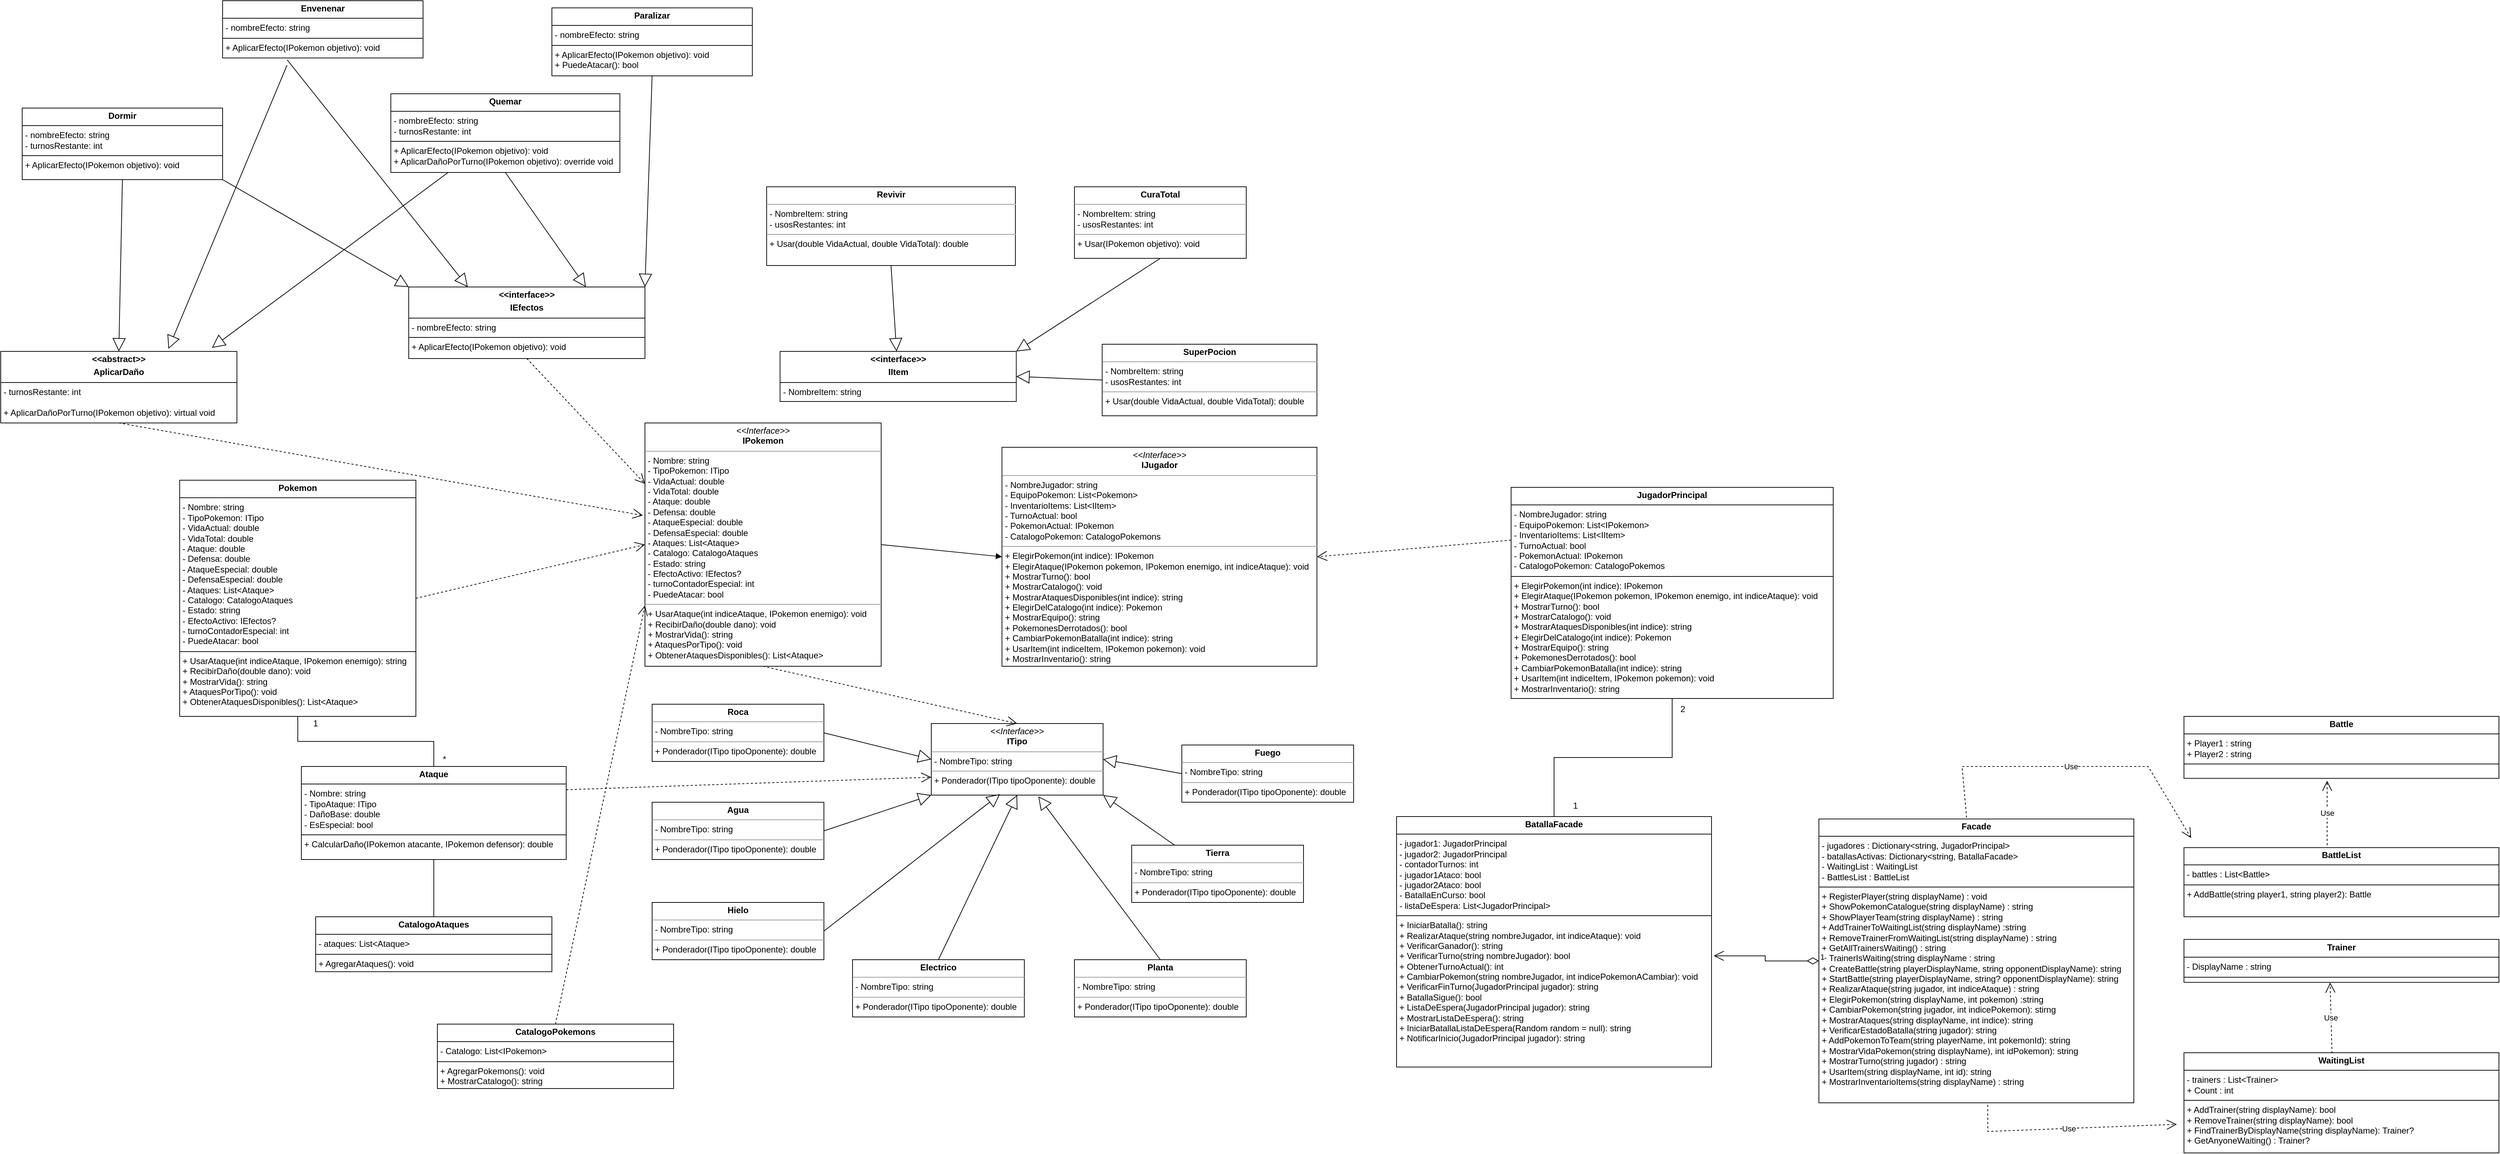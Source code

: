 <mxfile version="24.1.0" type="device">
  <diagram name="Page-1" id="c4acf3e9-155e-7222-9cf6-157b1a14988f">
    <mxGraphModel dx="4990" dy="2653" grid="1" gridSize="10" guides="1" tooltips="1" connect="1" arrows="1" fold="1" page="1" pageScale="1" pageWidth="850" pageHeight="1100" background="none" math="0" shadow="0">
      <root>
        <mxCell id="0" />
        <mxCell id="1" parent="0" />
        <mxCell id="5d2195bd80daf111-15" value="&lt;p style=&quot;margin:0px;margin-top:4px;text-align:center;&quot;&gt;&lt;i&gt;&amp;lt;&amp;lt;Interface&amp;gt;&amp;gt;&lt;/i&gt;&lt;br&gt;&lt;b&gt;IJugador&lt;/b&gt;&lt;/p&gt;&lt;hr size=&quot;1&quot;&gt;&lt;p style=&quot;margin:0px;margin-left:4px;&quot;&gt;- NombreJugador: string&lt;br&gt;- EquipoPokemon: List&amp;lt;Pokemon&amp;gt;&lt;/p&gt;&lt;p style=&quot;margin:0px;margin-left:4px;&quot;&gt;- InventarioItems: List&amp;lt;IItem&amp;gt;&lt;/p&gt;&lt;p style=&quot;margin:0px;margin-left:4px;&quot;&gt;- TurnoActual: bool&lt;/p&gt;&lt;p style=&quot;margin:0px;margin-left:4px;&quot;&gt;- PokemonActual: IPokemon&lt;/p&gt;&lt;p style=&quot;margin:0px;margin-left:4px;&quot;&gt;- CatalogoPokemon: CatalogoPokemons&lt;/p&gt;&lt;hr size=&quot;1&quot;&gt;&lt;p style=&quot;margin:0px;margin-left:4px;&quot;&gt;+ ElegirPokemon(int indice): IPokemon&lt;br&gt;+ ElegirAtaque(&lt;span style=&quot;text-wrap: wrap; background-color: initial;&quot;&gt;IPokemon pokemon, IPokemon enemigo, int indiceAtaque&lt;/span&gt;&lt;span style=&quot;background-color: initial;&quot;&gt;): void&lt;/span&gt;&lt;/p&gt;&lt;p style=&quot;margin:0px;margin-left:4px;&quot;&gt;+ MostrarTurno(): bool&lt;/p&gt;&lt;p style=&quot;margin:0px;margin-left:4px;&quot;&gt;+ MostrarCatalogo(): void&lt;/p&gt;&lt;p style=&quot;margin:0px;margin-left:4px;&quot;&gt;+ MostrarAtaquesDisponibles(int indice): string&lt;/p&gt;&lt;p style=&quot;margin:0px;margin-left:4px;&quot;&gt;+ ElegirDelCatalogo(int indice): Pokemon&lt;/p&gt;&lt;p style=&quot;margin:0px;margin-left:4px;&quot;&gt;+ MostrarEquipo(): string&lt;/p&gt;&lt;p style=&quot;margin:0px;margin-left:4px;&quot;&gt;+ PokemonesDerrotados(): bool&lt;/p&gt;&lt;p style=&quot;margin:0px;margin-left:4px;&quot;&gt;+ CambiarPokemonBatalla(int indice): string&lt;br&gt;&lt;/p&gt;&lt;p style=&quot;margin: 0px 0px 0px 4px;&quot;&gt;+ UsarItem(int indiceItem, IPokemon pokemon): void&lt;/p&gt;&lt;p style=&quot;margin: 0px 0px 0px 4px;&quot;&gt;+ MostrarInventario(): string&lt;/p&gt;" style="verticalAlign=top;align=left;overflow=fill;fontSize=12;fontFamily=Helvetica;html=1;rounded=0;shadow=0;comic=0;labelBackgroundColor=none;strokeWidth=1" parent="1" vertex="1">
          <mxGeometry x="428.75" y="-16" width="440" height="306" as="geometry" />
        </mxCell>
        <mxCell id="5d2195bd80daf111-18" value="&lt;p style=&quot;margin:0px;margin-top:4px;text-align:center;&quot;&gt;&lt;i&gt;&amp;lt;&amp;lt;Interface&amp;gt;&amp;gt;&lt;/i&gt;&lt;br&gt;&lt;b&gt;IPokemon&lt;/b&gt;&lt;/p&gt;&lt;hr size=&quot;1&quot;&gt;&lt;p style=&quot;margin:0px;margin-left:4px;&quot;&gt;- Nombre: string&lt;br&gt;- TipoPokemon: ITipo&lt;/p&gt;&lt;p style=&quot;margin:0px;margin-left:4px;&quot;&gt;- VidaActual: double&lt;/p&gt;&lt;p style=&quot;margin:0px;margin-left:4px;&quot;&gt;- VidaTotal: double&lt;/p&gt;&lt;p style=&quot;margin:0px;margin-left:4px;&quot;&gt;- Ataque: double&lt;/p&gt;&lt;p style=&quot;margin:0px;margin-left:4px;&quot;&gt;- Defensa: double&lt;/p&gt;&lt;p style=&quot;margin:0px;margin-left:4px;&quot;&gt;- AtaqueEspecial: double&lt;/p&gt;&lt;p style=&quot;margin:0px;margin-left:4px;&quot;&gt;- DefensaEspecial: double&lt;/p&gt;&lt;p style=&quot;margin:0px;margin-left:4px;&quot;&gt;- Ataques: List&amp;lt;Ataque&amp;gt;&lt;/p&gt;&lt;p style=&quot;margin:0px;margin-left:4px;&quot;&gt;- Catalogo: CatalogoAtaques&lt;/p&gt;&lt;p style=&quot;margin:0px;margin-left:4px;&quot;&gt;- Estado: string&lt;/p&gt;&lt;p style=&quot;margin:0px;margin-left:4px;&quot;&gt;- EfectoActivo: IEfectos?&lt;/p&gt;&lt;p style=&quot;margin:0px;margin-left:4px;&quot;&gt;- turnoContadorEspecial: int&lt;/p&gt;&lt;p style=&quot;margin:0px;margin-left:4px;&quot;&gt;- PuedeAtacar: bool&lt;/p&gt;&lt;hr size=&quot;1&quot;&gt;&lt;p style=&quot;margin:0px;margin-left:4px;&quot;&gt;+ UsarAtaque(int indiceAtaque, IPokemon enemigo): void&lt;/p&gt;&lt;p style=&quot;margin:0px;margin-left:4px;&quot;&gt;&lt;span style=&quot;background-color: initial;&quot;&gt;+ RecibirDaño(double dano): void&lt;/span&gt;&lt;br&gt;&lt;/p&gt;&lt;p style=&quot;margin:0px;margin-left:4px;&quot;&gt;+ MostrarVida(): string&lt;/p&gt;&lt;p style=&quot;margin:0px;margin-left:4px;&quot;&gt;+ AtaquesPorTipo(): void&lt;/p&gt;&lt;p style=&quot;margin:0px;margin-left:4px;&quot;&gt;+ ObtenerAtaquesDisponibles(): List&amp;lt;Ataque&amp;gt;&lt;/p&gt;" style="verticalAlign=top;align=left;overflow=fill;fontSize=12;fontFamily=Helvetica;html=1;rounded=0;shadow=0;comic=0;labelBackgroundColor=none;strokeWidth=1" parent="1" vertex="1">
          <mxGeometry x="-70" y="-50" width="330" height="340" as="geometry" />
        </mxCell>
        <mxCell id="5d2195bd80daf111-19" value="&lt;p style=&quot;margin:0px;margin-top:4px;text-align:center;&quot;&gt;&lt;i&gt;&amp;lt;&amp;lt;Interface&amp;gt;&amp;gt;&lt;/i&gt;&lt;br&gt;&lt;b&gt;ITipo&lt;/b&gt;&lt;/p&gt;&lt;hr size=&quot;1&quot;&gt;&lt;p style=&quot;margin:0px;margin-left:4px;&quot;&gt;- NombreTipo: string&lt;/p&gt;&lt;hr size=&quot;1&quot;&gt;&lt;p style=&quot;margin:0px;margin-left:4px;&quot;&gt;+ Ponderador(ITipo tipoOponente): double&lt;br&gt;&lt;/p&gt;&lt;div&gt;&lt;br&gt;&lt;/div&gt;" style="verticalAlign=top;align=left;overflow=fill;fontSize=12;fontFamily=Helvetica;html=1;rounded=0;shadow=0;comic=0;labelBackgroundColor=none;strokeWidth=1" parent="1" vertex="1">
          <mxGeometry x="330" y="370" width="240" height="100" as="geometry" />
        </mxCell>
        <mxCell id="6jRsxhfo2E8okTP8d-1J-1" value="" style="endArrow=open;endSize=12;dashed=1;html=1;rounded=0;exitX=0.5;exitY=1;exitDx=0;exitDy=0;entryX=0.5;entryY=0;entryDx=0;entryDy=0;" parent="1" source="5d2195bd80daf111-18" target="5d2195bd80daf111-19" edge="1">
          <mxGeometry width="160" relative="1" as="geometry">
            <mxPoint x="340" y="320" as="sourcePoint" />
            <mxPoint x="500" y="320" as="targetPoint" />
          </mxGeometry>
        </mxCell>
        <mxCell id="6jRsxhfo2E8okTP8d-1J-4" value="" style="html=1;verticalAlign=bottom;endArrow=block;curved=0;rounded=0;entryX=0;entryY=0.5;entryDx=0;entryDy=0;exitX=1;exitY=0.5;exitDx=0;exitDy=0;" parent="1" source="5d2195bd80daf111-18" target="5d2195bd80daf111-15" edge="1">
          <mxGeometry width="80" relative="1" as="geometry">
            <mxPoint x="380" y="320" as="sourcePoint" />
            <mxPoint x="460" y="320" as="targetPoint" />
          </mxGeometry>
        </mxCell>
        <mxCell id="U8JofGHo5hJc3w_ruEM--3" value="" style="endArrow=block;endSize=16;endFill=0;html=1;rounded=0;exitX=1;exitY=0.5;exitDx=0;exitDy=0;entryX=0;entryY=0.5;entryDx=0;entryDy=0;" parent="1" source="1tXbWfineNW5vBf513L6-7" target="5d2195bd80daf111-19" edge="1">
          <mxGeometry width="160" relative="1" as="geometry">
            <mxPoint x="112.5" y="520" as="sourcePoint" />
            <mxPoint x="500" y="510" as="targetPoint" />
          </mxGeometry>
        </mxCell>
        <mxCell id="U8JofGHo5hJc3w_ruEM--10" value="" style="endArrow=block;endSize=16;endFill=0;html=1;rounded=0;exitX=1;exitY=0.5;exitDx=0;exitDy=0;entryX=0;entryY=1;entryDx=0;entryDy=0;" parent="1" source="1tXbWfineNW5vBf513L6-8" target="5d2195bd80daf111-19" edge="1">
          <mxGeometry width="160" relative="1" as="geometry">
            <mxPoint x="267.5" y="520" as="sourcePoint" />
            <mxPoint x="120" y="460.0" as="targetPoint" />
          </mxGeometry>
        </mxCell>
        <mxCell id="U8JofGHo5hJc3w_ruEM--11" value="" style="endArrow=block;endSize=16;endFill=0;html=1;rounded=0;exitX=0.25;exitY=0;exitDx=0;exitDy=0;entryX=1;entryY=1;entryDx=0;entryDy=0;" parent="1" source="1tXbWfineNW5vBf513L6-11" target="5d2195bd80daf111-19" edge="1">
          <mxGeometry width="160" relative="1" as="geometry">
            <mxPoint x="582.5" y="520" as="sourcePoint" />
            <mxPoint x="445" y="469" as="targetPoint" />
          </mxGeometry>
        </mxCell>
        <mxCell id="U8JofGHo5hJc3w_ruEM--12" value="" style="endArrow=block;endSize=16;endFill=0;html=1;rounded=0;exitX=0;exitY=0.5;exitDx=0;exitDy=0;entryX=1;entryY=0.5;entryDx=0;entryDy=0;" parent="1" source="1tXbWfineNW5vBf513L6-13" target="5d2195bd80daf111-19" edge="1">
          <mxGeometry width="160" relative="1" as="geometry">
            <mxPoint x="742.5" y="520" as="sourcePoint" />
            <mxPoint x="455" y="479" as="targetPoint" />
          </mxGeometry>
        </mxCell>
        <mxCell id="U8JofGHo5hJc3w_ruEM--14" value="" style="endArrow=block;endSize=16;endFill=0;html=1;rounded=0;exitX=1;exitY=0.5;exitDx=0;exitDy=0;entryX=0.4;entryY=0.987;entryDx=0;entryDy=0;entryPerimeter=0;" parent="1" source="1tXbWfineNW5vBf513L6-9" target="5d2195bd80daf111-19" edge="1">
          <mxGeometry width="160" relative="1" as="geometry">
            <mxPoint x="345.195" y="626.4" as="sourcePoint" />
            <mxPoint x="340" y="459" as="targetPoint" />
          </mxGeometry>
        </mxCell>
        <mxCell id="U8JofGHo5hJc3w_ruEM--15" value="" style="endArrow=block;endSize=16;endFill=0;html=1;rounded=0;exitX=0.5;exitY=0;exitDx=0;exitDy=0;entryX=0.623;entryY=1.018;entryDx=0;entryDy=0;entryPerimeter=0;" parent="1" source="1tXbWfineNW5vBf513L6-10" target="5d2195bd80daf111-19" edge="1">
          <mxGeometry width="160" relative="1" as="geometry">
            <mxPoint x="504.375" y="629.6" as="sourcePoint" />
            <mxPoint x="350" y="469" as="targetPoint" />
          </mxGeometry>
        </mxCell>
        <mxCell id="U8JofGHo5hJc3w_ruEM--16" value="" style="endArrow=block;endSize=16;endFill=0;html=1;rounded=0;entryX=0.5;entryY=1;entryDx=0;entryDy=0;exitX=0.5;exitY=0;exitDx=0;exitDy=0;" parent="1" source="1tXbWfineNW5vBf513L6-12" target="5d2195bd80daf111-19" edge="1">
          <mxGeometry width="160" relative="1" as="geometry">
            <mxPoint x="430" y="660" as="sourcePoint" />
            <mxPoint x="416" y="458" as="targetPoint" />
          </mxGeometry>
        </mxCell>
        <mxCell id="1tXbWfineNW5vBf513L6-3" value="&lt;p style=&quot;margin:0px;margin-top:4px;text-align:center;&quot;&gt;&lt;b&gt;JugadorPrincipal&lt;/b&gt;&lt;/p&gt;&lt;hr size=&quot;1&quot; style=&quot;border-style:solid;&quot;&gt;&lt;p style=&quot;margin:0px;margin-left:4px;&quot;&gt;- NombreJugador: string&lt;/p&gt;&lt;p style=&quot;margin:0px;margin-left:4px;&quot;&gt;&lt;span style=&quot;background-color: initial;&quot;&gt;- EquipoPokemon: List&amp;lt;IPokemon&amp;gt;&lt;/span&gt;&lt;/p&gt;&lt;p style=&quot;margin:0px;margin-left:4px;&quot;&gt;&lt;span style=&quot;background-color: initial;&quot;&gt;- InventarioItems: List&amp;lt;IItem&amp;gt;&lt;/span&gt;&lt;/p&gt;&lt;p style=&quot;margin:0px;margin-left:4px;&quot;&gt;- TurnoActual: bool&lt;/p&gt;&lt;p style=&quot;margin:0px;margin-left:4px;&quot;&gt;- PokemonActual: IPokemon&lt;/p&gt;&lt;p style=&quot;margin:0px;margin-left:4px;&quot;&gt;- CatalogoPokemon: CatalogoPokemos&lt;/p&gt;&lt;hr size=&quot;1&quot; style=&quot;border-style:solid;&quot;&gt;&lt;p style=&quot;margin:0px;margin-left:4px;&quot;&gt;+ ElegirPokemon(int indice): IPokemon&lt;/p&gt;&lt;p style=&quot;margin:0px;margin-left:4px;&quot;&gt;+ ElegirAtaque(IPokemon pokemon, IPokemon enemigo, int indiceAtaque): void&lt;/p&gt;&lt;p style=&quot;margin:0px;margin-left:4px;&quot;&gt;+ MostrarTurno(): bool&lt;/p&gt;&lt;p style=&quot;margin:0px;margin-left:4px;&quot;&gt;+ MostrarCatalogo(): void&lt;/p&gt;&lt;p style=&quot;margin:0px;margin-left:4px;&quot;&gt;+ MostrarAtaquesDisponibles(int indice): string&lt;/p&gt;&lt;p style=&quot;margin:0px;margin-left:4px;&quot;&gt;+&amp;nbsp;&lt;span style=&quot;text-wrap: nowrap; background-color: initial;&quot;&gt;ElegirDelCatalogo(int indice): Pokemon&lt;/span&gt;&lt;/p&gt;&lt;p style=&quot;text-wrap: nowrap; margin: 0px 0px 0px 4px;&quot;&gt;+ MostrarEquipo(): string&lt;/p&gt;&lt;p style=&quot;text-wrap: nowrap; margin: 0px 0px 0px 4px;&quot;&gt;+ PokemonesDerrotados(): bool&lt;/p&gt;&lt;p style=&quot;text-wrap: nowrap; margin: 0px 0px 0px 4px;&quot;&gt;+ CambiarPokemonBatalla(int indice): string&lt;/p&gt;&lt;p style=&quot;text-wrap: nowrap; margin: 0px 0px 0px 4px;&quot;&gt;+ UsarItem(int indiceItem, IPokemon pokemon): void&lt;/p&gt;&lt;p style=&quot;text-wrap: nowrap; margin: 0px 0px 0px 4px;&quot;&gt;+ MostrarInventario(): string&lt;/p&gt;" style="verticalAlign=top;align=left;overflow=fill;html=1;whiteSpace=wrap;" parent="1" vertex="1">
          <mxGeometry x="1140" y="40" width="450" height="295" as="geometry" />
        </mxCell>
        <mxCell id="1tXbWfineNW5vBf513L6-5" value="&lt;p style=&quot;margin:0px;margin-top:4px;text-align:center;&quot;&gt;&lt;b&gt;Pokemon&lt;/b&gt;&lt;/p&gt;&lt;hr size=&quot;1&quot; style=&quot;border-style:solid;&quot;&gt;&lt;p style=&quot;text-wrap: nowrap; margin: 0px 0px 0px 4px;&quot;&gt;- Nombre: string&lt;br&gt;- TipoPokemon: ITipo&lt;/p&gt;&lt;p style=&quot;text-wrap: nowrap; margin: 0px 0px 0px 4px;&quot;&gt;- VidaActual: double&lt;/p&gt;&lt;p style=&quot;text-wrap: nowrap; margin: 0px 0px 0px 4px;&quot;&gt;- VidaTotal: double&lt;/p&gt;&lt;p style=&quot;text-wrap: nowrap; margin: 0px 0px 0px 4px;&quot;&gt;- Ataque: double&lt;/p&gt;&lt;p style=&quot;text-wrap: nowrap; margin: 0px 0px 0px 4px;&quot;&gt;- Defensa: double&lt;/p&gt;&lt;p style=&quot;text-wrap: nowrap; margin: 0px 0px 0px 4px;&quot;&gt;- AtaqueEspecial: double&lt;/p&gt;&lt;p style=&quot;text-wrap: nowrap; margin: 0px 0px 0px 4px;&quot;&gt;- DefensaEspecial: double&lt;/p&gt;&lt;p style=&quot;text-wrap: nowrap; margin: 0px 0px 0px 4px;&quot;&gt;- Ataques: List&amp;lt;Ataque&amp;gt;&lt;/p&gt;&lt;p style=&quot;text-wrap: nowrap; margin: 0px 0px 0px 4px;&quot;&gt;- Catalogo: CatalogoAtaques&lt;/p&gt;&lt;p style=&quot;text-wrap: nowrap; margin: 0px 0px 0px 4px;&quot;&gt;- Estado: string&lt;/p&gt;&lt;p style=&quot;text-wrap: nowrap; margin: 0px 0px 0px 4px;&quot;&gt;- EfectoActivo: IEfectos?&lt;/p&gt;&lt;p style=&quot;text-wrap: nowrap; margin: 0px 0px 0px 4px;&quot;&gt;- turnoContadorEspecial: int&lt;/p&gt;&lt;p style=&quot;text-wrap: nowrap; margin: 0px 0px 0px 4px;&quot;&gt;- PuedeAtacar: bool&lt;/p&gt;&lt;hr size=&quot;1&quot; style=&quot;border-style:solid;&quot;&gt;&lt;p style=&quot;text-wrap: nowrap; margin: 0px 0px 0px 4px;&quot;&gt;+ UsarAtaque(int indiceAtaque, IPokemon enemigo): string&lt;/p&gt;&lt;p style=&quot;text-wrap: nowrap; margin: 0px 0px 0px 4px;&quot;&gt;&lt;span style=&quot;background-color: initial;&quot;&gt;+ RecibirDaño(double dano): void&lt;/span&gt;&lt;br&gt;&lt;/p&gt;&lt;p style=&quot;text-wrap: nowrap; margin: 0px 0px 0px 4px;&quot;&gt;+ MostrarVida(): string&lt;/p&gt;&lt;p style=&quot;text-wrap: nowrap; margin: 0px 0px 0px 4px;&quot;&gt;+ AtaquesPorTipo(): void&lt;/p&gt;&lt;p style=&quot;text-wrap: nowrap; margin: 0px 0px 0px 4px;&quot;&gt;+ ObtenerAtaquesDisponibles(): List&amp;lt;Ataque&amp;gt;&lt;/p&gt;" style="verticalAlign=top;align=left;overflow=fill;html=1;whiteSpace=wrap;" parent="1" vertex="1">
          <mxGeometry x="-720" y="30" width="330" height="330" as="geometry" />
        </mxCell>
        <mxCell id="1tXbWfineNW5vBf513L6-6" value="&lt;p style=&quot;margin:0px;margin-top:4px;text-align:center;&quot;&gt;&lt;b&gt;Ataque&lt;/b&gt;&lt;/p&gt;&lt;hr size=&quot;1&quot; style=&quot;border-style:solid;&quot;&gt;&lt;p style=&quot;margin:0px;margin-left:4px;&quot;&gt;- Nombre: string&lt;/p&gt;&lt;p style=&quot;margin:0px;margin-left:4px;&quot;&gt;- TipoAtaque: ITipo&lt;/p&gt;&lt;p style=&quot;margin:0px;margin-left:4px;&quot;&gt;- DañoBase: double&lt;/p&gt;&lt;p style=&quot;margin:0px;margin-left:4px;&quot;&gt;- EsEspecial: bool&lt;/p&gt;&lt;hr size=&quot;1&quot; style=&quot;border-style:solid;&quot;&gt;&lt;p style=&quot;margin:0px;margin-left:4px;&quot;&gt;+ CalcularDaño(IPokemon atacante, IPokemon defensor): double&lt;/p&gt;" style="verticalAlign=top;align=left;overflow=fill;html=1;whiteSpace=wrap;" parent="1" vertex="1">
          <mxGeometry x="-550" y="430" width="370" height="130" as="geometry" />
        </mxCell>
        <mxCell id="1tXbWfineNW5vBf513L6-7" value="&lt;p style=&quot;margin:0px;margin-top:4px;text-align:center;&quot;&gt;&lt;b&gt;Roca&lt;/b&gt;&lt;/p&gt;&lt;hr size=&quot;1&quot;&gt;&lt;p style=&quot;margin:0px;margin-left:4px;&quot;&gt;- NombreTipo: string&lt;/p&gt;&lt;hr size=&quot;1&quot;&gt;&lt;p style=&quot;margin:0px;margin-left:4px;&quot;&gt;+ Ponderador(ITipo tipoOponente): double&lt;br&gt;&lt;/p&gt;&lt;div&gt;&lt;br&gt;&lt;/div&gt;" style="verticalAlign=top;align=left;overflow=fill;fontSize=12;fontFamily=Helvetica;html=1;rounded=0;shadow=0;comic=0;labelBackgroundColor=none;strokeWidth=1" parent="1" vertex="1">
          <mxGeometry x="-60" y="343" width="240" height="80" as="geometry" />
        </mxCell>
        <mxCell id="1tXbWfineNW5vBf513L6-8" value="&lt;p style=&quot;margin:0px;margin-top:4px;text-align:center;&quot;&gt;&lt;b&gt;Agua&lt;/b&gt;&lt;/p&gt;&lt;hr size=&quot;1&quot;&gt;&lt;p style=&quot;margin:0px;margin-left:4px;&quot;&gt;- NombreTipo: string&lt;/p&gt;&lt;hr size=&quot;1&quot;&gt;&lt;p style=&quot;margin:0px;margin-left:4px;&quot;&gt;+ Ponderador(ITipo tipoOponente): double&lt;br&gt;&lt;/p&gt;&lt;div&gt;&lt;br&gt;&lt;/div&gt;" style="verticalAlign=top;align=left;overflow=fill;fontSize=12;fontFamily=Helvetica;html=1;rounded=0;shadow=0;comic=0;labelBackgroundColor=none;strokeWidth=1" parent="1" vertex="1">
          <mxGeometry x="-60" y="480" width="240" height="80" as="geometry" />
        </mxCell>
        <mxCell id="1tXbWfineNW5vBf513L6-9" value="&lt;p style=&quot;margin:0px;margin-top:4px;text-align:center;&quot;&gt;&lt;b&gt;Hielo&lt;/b&gt;&lt;/p&gt;&lt;hr size=&quot;1&quot;&gt;&lt;p style=&quot;margin:0px;margin-left:4px;&quot;&gt;- NombreTipo: string&lt;/p&gt;&lt;hr size=&quot;1&quot;&gt;&lt;p style=&quot;margin:0px;margin-left:4px;&quot;&gt;+ Ponderador(ITipo tipoOponente): double&lt;br&gt;&lt;/p&gt;&lt;div&gt;&lt;br&gt;&lt;/div&gt;" style="verticalAlign=top;align=left;overflow=fill;fontSize=12;fontFamily=Helvetica;html=1;rounded=0;shadow=0;comic=0;labelBackgroundColor=none;strokeWidth=1" parent="1" vertex="1">
          <mxGeometry x="-60" y="620" width="240" height="80" as="geometry" />
        </mxCell>
        <mxCell id="1tXbWfineNW5vBf513L6-10" value="&lt;p style=&quot;margin:0px;margin-top:4px;text-align:center;&quot;&gt;&lt;b&gt;Planta&lt;/b&gt;&lt;/p&gt;&lt;hr size=&quot;1&quot;&gt;&lt;p style=&quot;margin:0px;margin-left:4px;&quot;&gt;- NombreTipo: string&lt;/p&gt;&lt;hr size=&quot;1&quot;&gt;&lt;p style=&quot;margin:0px;margin-left:4px;&quot;&gt;+ Ponderador(ITipo tipoOponente): double&lt;br&gt;&lt;/p&gt;&lt;div&gt;&lt;br&gt;&lt;/div&gt;" style="verticalAlign=top;align=left;overflow=fill;fontSize=12;fontFamily=Helvetica;html=1;rounded=0;shadow=0;comic=0;labelBackgroundColor=none;strokeWidth=1" parent="1" vertex="1">
          <mxGeometry x="530" y="700" width="240" height="80" as="geometry" />
        </mxCell>
        <mxCell id="1tXbWfineNW5vBf513L6-11" value="&lt;p style=&quot;margin:0px;margin-top:4px;text-align:center;&quot;&gt;&lt;b&gt;Tierra&lt;/b&gt;&lt;/p&gt;&lt;hr size=&quot;1&quot;&gt;&lt;p style=&quot;margin:0px;margin-left:4px;&quot;&gt;- NombreTipo: string&lt;/p&gt;&lt;hr size=&quot;1&quot;&gt;&lt;p style=&quot;margin:0px;margin-left:4px;&quot;&gt;+ Ponderador(ITipo tipoOponente): double&lt;br&gt;&lt;/p&gt;&lt;div&gt;&lt;br&gt;&lt;/div&gt;" style="verticalAlign=top;align=left;overflow=fill;fontSize=12;fontFamily=Helvetica;html=1;rounded=0;shadow=0;comic=0;labelBackgroundColor=none;strokeWidth=1" parent="1" vertex="1">
          <mxGeometry x="610" y="540" width="240" height="80" as="geometry" />
        </mxCell>
        <mxCell id="1tXbWfineNW5vBf513L6-12" value="&lt;p style=&quot;margin:0px;margin-top:4px;text-align:center;&quot;&gt;&lt;b&gt;Electrico&lt;/b&gt;&lt;/p&gt;&lt;hr size=&quot;1&quot;&gt;&lt;p style=&quot;margin:0px;margin-left:4px;&quot;&gt;- NombreTipo: string&lt;/p&gt;&lt;hr size=&quot;1&quot;&gt;&lt;p style=&quot;margin:0px;margin-left:4px;&quot;&gt;+ Ponderador(ITipo tipoOponente): double&lt;br&gt;&lt;/p&gt;&lt;div&gt;&lt;br&gt;&lt;/div&gt;" style="verticalAlign=top;align=left;overflow=fill;fontSize=12;fontFamily=Helvetica;html=1;rounded=0;shadow=0;comic=0;labelBackgroundColor=none;strokeWidth=1" parent="1" vertex="1">
          <mxGeometry x="220" y="700" width="240" height="80" as="geometry" />
        </mxCell>
        <mxCell id="1tXbWfineNW5vBf513L6-13" value="&lt;p style=&quot;margin:0px;margin-top:4px;text-align:center;&quot;&gt;&lt;b&gt;Fuego&lt;/b&gt;&lt;/p&gt;&lt;hr size=&quot;1&quot;&gt;&lt;p style=&quot;margin:0px;margin-left:4px;&quot;&gt;- NombreTipo: string&lt;/p&gt;&lt;hr size=&quot;1&quot;&gt;&lt;p style=&quot;margin:0px;margin-left:4px;&quot;&gt;+ Ponderador(ITipo tipoOponente): double&lt;br&gt;&lt;/p&gt;&lt;div&gt;&lt;br&gt;&lt;/div&gt;" style="verticalAlign=top;align=left;overflow=fill;fontSize=12;fontFamily=Helvetica;html=1;rounded=0;shadow=0;comic=0;labelBackgroundColor=none;strokeWidth=1" parent="1" vertex="1">
          <mxGeometry x="680" y="400" width="240" height="80" as="geometry" />
        </mxCell>
        <mxCell id="PPQzXyUTgCfnqOVg81kr-1" value="" style="endArrow=open;endSize=12;dashed=1;html=1;rounded=0;exitX=1;exitY=0.5;exitDx=0;exitDy=0;entryX=0;entryY=0.5;entryDx=0;entryDy=0;" parent="1" source="1tXbWfineNW5vBf513L6-5" target="5d2195bd80daf111-18" edge="1">
          <mxGeometry width="160" relative="1" as="geometry">
            <mxPoint x="123" y="270" as="sourcePoint" />
            <mxPoint x="460" y="380" as="targetPoint" />
          </mxGeometry>
        </mxCell>
        <mxCell id="PPQzXyUTgCfnqOVg81kr-2" value="" style="endArrow=open;endSize=12;dashed=1;html=1;rounded=0;exitX=0;exitY=0.25;exitDx=0;exitDy=0;entryX=1;entryY=0.5;entryDx=0;entryDy=0;" parent="1" source="1tXbWfineNW5vBf513L6-3" target="5d2195bd80daf111-15" edge="1">
          <mxGeometry width="160" relative="1" as="geometry">
            <mxPoint x="133" y="280" as="sourcePoint" />
            <mxPoint x="470" y="390" as="targetPoint" />
          </mxGeometry>
        </mxCell>
        <mxCell id="PPQzXyUTgCfnqOVg81kr-3" value="" style="endArrow=open;endSize=12;dashed=1;html=1;rounded=0;exitX=1;exitY=0.25;exitDx=0;exitDy=0;entryX=0;entryY=0.75;entryDx=0;entryDy=0;" parent="1" source="1tXbWfineNW5vBf513L6-6" target="5d2195bd80daf111-19" edge="1">
          <mxGeometry width="160" relative="1" as="geometry">
            <mxPoint x="30" y="430" as="sourcePoint" />
            <mxPoint x="190" y="430" as="targetPoint" />
          </mxGeometry>
        </mxCell>
        <mxCell id="FREW7KF1WqzNgDYchPj3-1" value="&lt;p style=&quot;margin:0px;margin-top:4px;text-align:center;&quot;&gt;&lt;b&gt;BatallaFacade&lt;/b&gt;&lt;/p&gt;&lt;hr size=&quot;1&quot; style=&quot;border-style:solid;&quot;&gt;&lt;p style=&quot;margin:0px;margin-left:4px;&quot;&gt;- jugador1: JugadorPrincipal&lt;br&gt;&lt;/p&gt;&lt;p style=&quot;margin:0px;margin-left:4px;&quot;&gt;- jugador2: JugadorPrincipal&lt;br&gt;&lt;/p&gt;&lt;p style=&quot;margin:0px;margin-left:4px;&quot;&gt;- contadorTurnos: int&lt;/p&gt;&lt;p style=&quot;margin:0px;margin-left:4px;&quot;&gt;- jugador1Ataco: bool&lt;/p&gt;&lt;p style=&quot;margin:0px;margin-left:4px;&quot;&gt;- jugador2Ataco: bool&lt;/p&gt;&lt;p style=&quot;margin:0px;margin-left:4px;&quot;&gt;- BatallaEnCurso: bool&lt;/p&gt;&lt;p style=&quot;margin:0px;margin-left:4px;&quot;&gt;- listaDeEspera: List&amp;lt;JugadorPrincipal&amp;gt;&lt;/p&gt;&lt;hr size=&quot;1&quot; style=&quot;border-style:solid;&quot;&gt;&lt;p style=&quot;margin:0px;margin-left:4px;&quot;&gt;&lt;span style=&quot;background-color: initial;&quot;&gt;+ IniciarBatalla(): string&lt;/span&gt;&lt;br&gt;&lt;/p&gt;&lt;p style=&quot;margin:0px;margin-left:4px;&quot;&gt;+ RealizarAtaque(string nombreJugador, int indiceAtaque): void&lt;/p&gt;&lt;p style=&quot;margin:0px;margin-left:4px;&quot;&gt;+ VerificarGanador(): string&lt;/p&gt;&lt;p style=&quot;margin:0px;margin-left:4px;&quot;&gt;+ VerificarTurno(string nombreJugador): bool&lt;/p&gt;&lt;p style=&quot;margin:0px;margin-left:4px;&quot;&gt;+ ObtenerTurnoActual(): int&lt;/p&gt;&lt;p style=&quot;margin:0px;margin-left:4px;&quot;&gt;+ CambiarPokemon(string nombreJugador, int indicePokemonACambiar): void&lt;/p&gt;&lt;p style=&quot;margin:0px;margin-left:4px;&quot;&gt;+ VerificarFinTurno(JugadorPrincipal jugador): string&lt;/p&gt;&lt;p style=&quot;margin:0px;margin-left:4px;&quot;&gt;+ BatallaSigue(): bool&lt;/p&gt;&lt;p style=&quot;margin:0px;margin-left:4px;&quot;&gt;+ ListaDeEspera(JugadorPrincipal jugador): string&lt;/p&gt;&lt;p style=&quot;margin:0px;margin-left:4px;&quot;&gt;+ MostrarListaDeEspera(): string&lt;/p&gt;&lt;p style=&quot;margin:0px;margin-left:4px;&quot;&gt;+ IniciarBatallaListaDeEspera(Random random = null): string&lt;/p&gt;&lt;p style=&quot;margin:0px;margin-left:4px;&quot;&gt;+ NotificarInicio(JugadorPrincipal jugador): string&lt;/p&gt;" style="verticalAlign=top;align=left;overflow=fill;html=1;whiteSpace=wrap;" parent="1" vertex="1">
          <mxGeometry x="980" y="500" width="440" height="350" as="geometry" />
        </mxCell>
        <mxCell id="FREW7KF1WqzNgDYchPj3-2" value="" style="endArrow=none;html=1;edgeStyle=orthogonalEdgeStyle;rounded=0;exitX=0.5;exitY=0;exitDx=0;exitDy=0;entryX=0.5;entryY=1;entryDx=0;entryDy=0;" parent="1" source="FREW7KF1WqzNgDYchPj3-1" target="1tXbWfineNW5vBf513L6-3" edge="1">
          <mxGeometry relative="1" as="geometry">
            <mxPoint x="1200" y="540" as="sourcePoint" />
            <mxPoint x="1360" y="540" as="targetPoint" />
          </mxGeometry>
        </mxCell>
        <mxCell id="FREW7KF1WqzNgDYchPj3-5" value="2" style="text;html=1;align=center;verticalAlign=middle;whiteSpace=wrap;rounded=0;" parent="1" vertex="1">
          <mxGeometry x="1350" y="335" width="60" height="30" as="geometry" />
        </mxCell>
        <mxCell id="FREW7KF1WqzNgDYchPj3-6" value="1" style="text;html=1;align=center;verticalAlign=middle;whiteSpace=wrap;rounded=0;" parent="1" vertex="1">
          <mxGeometry x="1200" y="470" width="60" height="30" as="geometry" />
        </mxCell>
        <mxCell id="FREW7KF1WqzNgDYchPj3-8" value="" style="endArrow=none;html=1;edgeStyle=orthogonalEdgeStyle;rounded=0;exitX=0.5;exitY=0;exitDx=0;exitDy=0;entryX=0.5;entryY=1;entryDx=0;entryDy=0;" parent="1" source="1tXbWfineNW5vBf513L6-6" target="1tXbWfineNW5vBf513L6-5" edge="1">
          <mxGeometry relative="1" as="geometry">
            <mxPoint x="1210" y="620" as="sourcePoint" />
            <mxPoint x="1275" y="530" as="targetPoint" />
          </mxGeometry>
        </mxCell>
        <mxCell id="FREW7KF1WqzNgDYchPj3-9" value="1" style="text;html=1;align=center;verticalAlign=middle;whiteSpace=wrap;rounded=0;" parent="1" vertex="1">
          <mxGeometry x="-550" y="360" width="40" height="20" as="geometry" />
        </mxCell>
        <mxCell id="FREW7KF1WqzNgDYchPj3-12" value="*" style="text;html=1;align=center;verticalAlign=middle;whiteSpace=wrap;rounded=0;" parent="1" vertex="1">
          <mxGeometry x="-370" y="410" width="40" height="20" as="geometry" />
        </mxCell>
        <mxCell id="kjep7G4XY2kMqYyNzEno-1" value="&lt;p style=&quot;margin:0px;margin-top:4px;text-align:center;&quot;&gt;&lt;b&gt;&amp;lt;&amp;lt;interface&amp;gt;&amp;gt;&lt;/b&gt;&lt;/p&gt;&lt;p style=&quot;margin:0px;margin-top:4px;text-align:center;&quot;&gt;&lt;b&gt;IEfectos&lt;/b&gt;&lt;/p&gt;&lt;hr size=&quot;1&quot; style=&quot;border-style:solid;&quot;&gt;&lt;p style=&quot;text-wrap: nowrap; margin: 0px 0px 0px 4px;&quot;&gt;- nombreEfecto: string&lt;br&gt;&lt;/p&gt;&lt;hr size=&quot;1&quot; style=&quot;border-style:solid;&quot;&gt;&lt;p style=&quot;text-wrap: nowrap; margin: 0px 0px 0px 4px;&quot;&gt;+ AplicarEfecto(IPokemon objetivo): void&lt;/p&gt;" style="verticalAlign=top;align=left;overflow=fill;html=1;whiteSpace=wrap;" parent="1" vertex="1">
          <mxGeometry x="-400" y="-240" width="330" height="100" as="geometry" />
        </mxCell>
        <mxCell id="kjep7G4XY2kMqYyNzEno-2" value="&lt;p style=&quot;margin:0px;margin-top:4px;text-align:center;&quot;&gt;&lt;b&gt;&amp;lt;&amp;lt;interface&amp;gt;&amp;gt;&lt;/b&gt;&lt;/p&gt;&lt;p style=&quot;margin:0px;margin-top:4px;text-align:center;&quot;&gt;&lt;b&gt;IItem&lt;/b&gt;&lt;/p&gt;&lt;hr size=&quot;1&quot; style=&quot;border-style:solid;&quot;&gt;&lt;p style=&quot;text-wrap: nowrap; margin: 0px 0px 0px 4px;&quot;&gt;- NombreItem: string&lt;/p&gt;" style="verticalAlign=top;align=left;overflow=fill;html=1;whiteSpace=wrap;" parent="1" vertex="1">
          <mxGeometry x="118.75" y="-150" width="330" height="70" as="geometry" />
        </mxCell>
        <mxCell id="kjep7G4XY2kMqYyNzEno-3" value="&lt;p style=&quot;margin:0px;margin-top:4px;text-align:center;&quot;&gt;&lt;b&gt;CuraTotal&lt;/b&gt;&lt;/p&gt;&lt;hr size=&quot;1&quot;&gt;&lt;p style=&quot;margin:0px;margin-left:4px;&quot;&gt;- NombreItem: string&lt;/p&gt;&lt;p style=&quot;margin: 0px 0px 0px 4px;&quot;&gt;- usosRestantes: int&lt;/p&gt;&lt;hr size=&quot;1&quot;&gt;&lt;p style=&quot;margin:0px;margin-left:4px;&quot;&gt;+ Usar(IPokemon objetivo): void&lt;br&gt;&lt;/p&gt;&lt;div&gt;&lt;br&gt;&lt;/div&gt;" style="verticalAlign=top;align=left;overflow=fill;fontSize=12;fontFamily=Helvetica;html=1;rounded=0;shadow=0;comic=0;labelBackgroundColor=none;strokeWidth=1" parent="1" vertex="1">
          <mxGeometry x="530" y="-380" width="240" height="100" as="geometry" />
        </mxCell>
        <mxCell id="kjep7G4XY2kMqYyNzEno-4" value="" style="endArrow=block;endSize=16;endFill=0;html=1;rounded=0;entryX=1;entryY=0;entryDx=0;entryDy=0;exitX=0.5;exitY=1;exitDx=0;exitDy=0;" parent="1" source="kjep7G4XY2kMqYyNzEno-3" target="kjep7G4XY2kMqYyNzEno-2" edge="1">
          <mxGeometry width="160" relative="1" as="geometry">
            <mxPoint x="548.75" y="690" as="sourcePoint" />
            <mxPoint x="658.75" y="460" as="targetPoint" />
          </mxGeometry>
        </mxCell>
        <mxCell id="kjep7G4XY2kMqYyNzEno-5" value="&lt;p style=&quot;margin:0px;margin-top:4px;text-align:center;&quot;&gt;&lt;b&gt;Revivir&lt;/b&gt;&lt;/p&gt;&lt;hr size=&quot;1&quot;&gt;&lt;p style=&quot;margin:0px;margin-left:4px;&quot;&gt;- NombreItem: string&lt;/p&gt;&lt;p style=&quot;margin:0px;margin-left:4px;&quot;&gt;- usosRestantes: int&lt;/p&gt;&lt;hr size=&quot;1&quot;&gt;&lt;p style=&quot;margin:0px;margin-left:4px;&quot;&gt;+ Usar(double VidaActual, double VidaTotal): double&lt;br&gt;&lt;/p&gt;&lt;div&gt;&lt;br&gt;&lt;/div&gt;" style="verticalAlign=top;align=left;overflow=fill;fontSize=12;fontFamily=Helvetica;html=1;rounded=0;shadow=0;comic=0;labelBackgroundColor=none;strokeWidth=1" parent="1" vertex="1">
          <mxGeometry x="100" y="-380" width="347.5" height="110" as="geometry" />
        </mxCell>
        <mxCell id="kjep7G4XY2kMqYyNzEno-6" value="&lt;p style=&quot;margin:0px;margin-top:4px;text-align:center;&quot;&gt;&lt;b&gt;SuperPocion&lt;/b&gt;&lt;/p&gt;&lt;hr size=&quot;1&quot;&gt;&lt;p style=&quot;margin:0px;margin-left:4px;&quot;&gt;- NombreItem: string&lt;/p&gt;&lt;p style=&quot;margin: 0px 0px 0px 4px;&quot;&gt;- usosRestantes: int&lt;/p&gt;&lt;hr size=&quot;1&quot;&gt;&lt;p style=&quot;margin:0px;margin-left:4px;&quot;&gt;+ Usar(double VidaActual, double VidaTotal): double&lt;br&gt;&lt;/p&gt;&lt;div&gt;&lt;br&gt;&lt;/div&gt;" style="verticalAlign=top;align=left;overflow=fill;fontSize=12;fontFamily=Helvetica;html=1;rounded=0;shadow=0;comic=0;labelBackgroundColor=none;strokeWidth=1" parent="1" vertex="1">
          <mxGeometry x="568.75" y="-160" width="300" height="100" as="geometry" />
        </mxCell>
        <mxCell id="kjep7G4XY2kMqYyNzEno-7" value="" style="endArrow=block;endSize=16;endFill=0;html=1;rounded=0;entryX=1;entryY=0.5;entryDx=0;entryDy=0;exitX=0;exitY=0.5;exitDx=0;exitDy=0;" parent="1" source="kjep7G4XY2kMqYyNzEno-6" target="kjep7G4XY2kMqYyNzEno-2" edge="1">
          <mxGeometry width="160" relative="1" as="geometry">
            <mxPoint x="606.75" y="-220" as="sourcePoint" />
            <mxPoint x="458.75" y="-122" as="targetPoint" />
          </mxGeometry>
        </mxCell>
        <mxCell id="kjep7G4XY2kMqYyNzEno-8" value="" style="endArrow=block;endSize=16;endFill=0;html=1;rounded=0;exitX=0.5;exitY=1;exitDx=0;exitDy=0;" parent="1" source="kjep7G4XY2kMqYyNzEno-5" target="kjep7G4XY2kMqYyNzEno-2" edge="1">
          <mxGeometry width="160" relative="1" as="geometry">
            <mxPoint x="616.75" y="-210" as="sourcePoint" />
            <mxPoint x="468.75" y="-112" as="targetPoint" />
          </mxGeometry>
        </mxCell>
        <mxCell id="kjep7G4XY2kMqYyNzEno-9" value="&lt;p style=&quot;margin:0px;margin-top:4px;text-align:center;&quot;&gt;&lt;b style=&quot;background-color: initial;&quot;&gt;Dormir&lt;/b&gt;&lt;br&gt;&lt;/p&gt;&lt;hr size=&quot;1&quot; style=&quot;border-style:solid;&quot;&gt;&lt;p style=&quot;text-wrap: nowrap; margin: 0px 0px 0px 4px;&quot;&gt;- nombreEfecto: string&lt;br&gt;&lt;/p&gt;&lt;p style=&quot;text-wrap: nowrap; margin: 0px 0px 0px 4px;&quot;&gt;- turnosRestante: int&lt;/p&gt;&lt;hr size=&quot;1&quot; style=&quot;border-style:solid;&quot;&gt;&lt;p style=&quot;text-wrap: nowrap; margin: 0px 0px 0px 4px;&quot;&gt;+ AplicarEfecto(IPokemon objetivo): void&lt;/p&gt;" style="verticalAlign=top;align=left;overflow=fill;html=1;whiteSpace=wrap;" parent="1" vertex="1">
          <mxGeometry x="-940" y="-490" width="280" height="100" as="geometry" />
        </mxCell>
        <mxCell id="kjep7G4XY2kMqYyNzEno-10" value="" style="endArrow=block;endSize=16;endFill=0;html=1;rounded=0;exitX=1;exitY=1;exitDx=0;exitDy=0;entryX=0;entryY=0;entryDx=0;entryDy=0;" parent="1" source="kjep7G4XY2kMqYyNzEno-9" target="kjep7G4XY2kMqYyNzEno-1" edge="1">
          <mxGeometry width="160" relative="1" as="geometry">
            <mxPoint x="-100" y="-310" as="sourcePoint" />
            <mxPoint x="-100" y="-230" as="targetPoint" />
          </mxGeometry>
        </mxCell>
        <mxCell id="kjep7G4XY2kMqYyNzEno-11" value="&lt;p style=&quot;margin:0px;margin-top:4px;text-align:center;&quot;&gt;&lt;b&gt;Envenenar&lt;/b&gt;&lt;/p&gt;&lt;hr size=&quot;1&quot; style=&quot;border-style:solid;&quot;&gt;&lt;p style=&quot;text-wrap: nowrap; margin: 0px 0px 0px 4px;&quot;&gt;- nombreEfecto: string&lt;/p&gt;&lt;hr size=&quot;1&quot; style=&quot;border-style:solid;&quot;&gt;&lt;p style=&quot;text-wrap: nowrap; margin: 0px 0px 0px 4px;&quot;&gt;+ AplicarEfecto(IPokemon objetivo): void&lt;/p&gt;" style="verticalAlign=top;align=left;overflow=fill;html=1;whiteSpace=wrap;" parent="1" vertex="1">
          <mxGeometry x="-660" y="-640" width="280" height="80" as="geometry" />
        </mxCell>
        <mxCell id="kjep7G4XY2kMqYyNzEno-12" value="&lt;p style=&quot;margin:0px;margin-top:4px;text-align:center;&quot;&gt;&lt;b&gt;Quemar&lt;/b&gt;&lt;/p&gt;&lt;hr size=&quot;1&quot; style=&quot;border-style:solid;&quot;&gt;&lt;p style=&quot;text-wrap: nowrap; margin: 0px 0px 0px 4px;&quot;&gt;- nombreEfecto: string&lt;br&gt;&lt;/p&gt;&lt;p style=&quot;text-wrap: nowrap; margin: 0px 0px 0px 4px;&quot;&gt;- turnosRestante: int&lt;/p&gt;&lt;hr size=&quot;1&quot; style=&quot;border-style:solid;&quot;&gt;&lt;p style=&quot;text-wrap: nowrap; margin: 0px 0px 0px 4px;&quot;&gt;+ AplicarEfecto(IPokemon objetivo): void&lt;/p&gt;&lt;p style=&quot;text-wrap: nowrap; margin: 0px 0px 0px 4px;&quot;&gt;+ AplicarDañoPorTurno(IPokemon objetivo): override void&lt;/p&gt;" style="verticalAlign=top;align=left;overflow=fill;html=1;whiteSpace=wrap;" parent="1" vertex="1">
          <mxGeometry x="-425" y="-510" width="320" height="110" as="geometry" />
        </mxCell>
        <mxCell id="kjep7G4XY2kMqYyNzEno-13" value="&lt;p style=&quot;margin:0px;margin-top:4px;text-align:center;&quot;&gt;&lt;b&gt;Paralizar&lt;/b&gt;&lt;/p&gt;&lt;hr size=&quot;1&quot; style=&quot;border-style:solid;&quot;&gt;&lt;p style=&quot;text-wrap: nowrap; margin: 0px 0px 0px 4px;&quot;&gt;- nombreEfecto: string&lt;/p&gt;&lt;hr size=&quot;1&quot; style=&quot;border-style:solid;&quot;&gt;&lt;p style=&quot;text-wrap: nowrap; margin: 0px 0px 0px 4px;&quot;&gt;+ AplicarEfecto(IPokemon objetivo): void&lt;/p&gt;&lt;p style=&quot;text-wrap: nowrap; margin: 0px 0px 0px 4px;&quot;&gt;+ PuedeAtacar(): bool&lt;/p&gt;" style="verticalAlign=top;align=left;overflow=fill;html=1;whiteSpace=wrap;" parent="1" vertex="1">
          <mxGeometry x="-200" y="-630" width="280" height="95" as="geometry" />
        </mxCell>
        <mxCell id="kjep7G4XY2kMqYyNzEno-14" value="" style="endArrow=block;endSize=16;endFill=0;html=1;rounded=0;exitX=0.5;exitY=1;exitDx=0;exitDy=0;entryX=1;entryY=0;entryDx=0;entryDy=0;" parent="1" source="kjep7G4XY2kMqYyNzEno-13" target="kjep7G4XY2kMqYyNzEno-1" edge="1">
          <mxGeometry width="160" relative="1" as="geometry">
            <mxPoint x="-730" y="-430" as="sourcePoint" />
            <mxPoint x="-510" y="-470" as="targetPoint" />
          </mxGeometry>
        </mxCell>
        <mxCell id="kjep7G4XY2kMqYyNzEno-15" value="" style="endArrow=block;endSize=16;endFill=0;html=1;rounded=0;exitX=0.5;exitY=1;exitDx=0;exitDy=0;entryX=0.75;entryY=0;entryDx=0;entryDy=0;" parent="1" source="kjep7G4XY2kMqYyNzEno-12" target="kjep7G4XY2kMqYyNzEno-1" edge="1">
          <mxGeometry width="160" relative="1" as="geometry">
            <mxPoint x="-720" y="-420" as="sourcePoint" />
            <mxPoint x="-500" y="-460" as="targetPoint" />
          </mxGeometry>
        </mxCell>
        <mxCell id="kjep7G4XY2kMqYyNzEno-16" value="" style="endArrow=block;endSize=16;endFill=0;html=1;rounded=0;exitX=0.322;exitY=1.032;exitDx=0;exitDy=0;entryX=0.25;entryY=0;entryDx=0;entryDy=0;exitPerimeter=0;" parent="1" source="kjep7G4XY2kMqYyNzEno-11" target="kjep7G4XY2kMqYyNzEno-1" edge="1">
          <mxGeometry width="160" relative="1" as="geometry">
            <mxPoint x="-477" y="-290" as="sourcePoint" />
            <mxPoint x="-470" y="-200" as="targetPoint" />
          </mxGeometry>
        </mxCell>
        <mxCell id="kjep7G4XY2kMqYyNzEno-17" value="" style="endArrow=open;endSize=12;dashed=1;html=1;rounded=0;exitX=0.5;exitY=1;exitDx=0;exitDy=0;entryX=0;entryY=0.25;entryDx=0;entryDy=0;" parent="1" source="kjep7G4XY2kMqYyNzEno-1" target="5d2195bd80daf111-18" edge="1">
          <mxGeometry width="160" relative="1" as="geometry">
            <mxPoint x="-130" y="226" as="sourcePoint" />
            <mxPoint x="-42" y="154" as="targetPoint" />
          </mxGeometry>
        </mxCell>
        <mxCell id="kjep7G4XY2kMqYyNzEno-18" value="&lt;p style=&quot;margin:0px;margin-top:4px;text-align:center;&quot;&gt;&lt;b&gt;&amp;lt;&amp;lt;abstract&amp;gt;&amp;gt;&lt;/b&gt;&lt;/p&gt;&lt;p style=&quot;margin:0px;margin-top:4px;text-align:center;&quot;&gt;&lt;b&gt;AplicarDaño&lt;/b&gt;&lt;/p&gt;&lt;hr size=&quot;1&quot; style=&quot;border-style:solid;&quot;&gt;&lt;p style=&quot;text-wrap: nowrap; margin: 0px 0px 0px 4px;&quot;&gt;- turnosRestante: int&lt;/p&gt;&lt;p style=&quot;text-wrap: nowrap; margin: 0px 0px 0px 4px;&quot;&gt;&lt;br&gt;&lt;/p&gt;&lt;p style=&quot;text-wrap: nowrap; margin: 0px 0px 0px 4px;&quot;&gt;+ AplicarDañoPorTurno(IPokemon objetivo): virtual void&lt;/p&gt;" style="verticalAlign=top;align=left;overflow=fill;html=1;whiteSpace=wrap;" parent="1" vertex="1">
          <mxGeometry x="-970" y="-150" width="330" height="100" as="geometry" />
        </mxCell>
        <mxCell id="kjep7G4XY2kMqYyNzEno-19" value="" style="endArrow=block;endSize=16;endFill=0;html=1;rounded=0;exitX=0.5;exitY=1;exitDx=0;exitDy=0;entryX=0.5;entryY=0;entryDx=0;entryDy=0;" parent="1" source="kjep7G4XY2kMqYyNzEno-9" target="kjep7G4XY2kMqYyNzEno-18" edge="1">
          <mxGeometry width="160" relative="1" as="geometry">
            <mxPoint x="-720" y="-420" as="sourcePoint" />
            <mxPoint x="-552" y="-129" as="targetPoint" />
          </mxGeometry>
        </mxCell>
        <mxCell id="kjep7G4XY2kMqYyNzEno-20" value="" style="endArrow=block;endSize=16;endFill=0;html=1;rounded=0;exitX=0.25;exitY=1;exitDx=0;exitDy=0;entryX=0.894;entryY=-0.05;entryDx=0;entryDy=0;entryPerimeter=0;" parent="1" source="kjep7G4XY2kMqYyNzEno-12" target="kjep7G4XY2kMqYyNzEno-18" edge="1">
          <mxGeometry width="160" relative="1" as="geometry">
            <mxPoint x="-250" y="-460" as="sourcePoint" />
            <mxPoint x="-350" y="-620" as="targetPoint" />
          </mxGeometry>
        </mxCell>
        <mxCell id="kjep7G4XY2kMqYyNzEno-21" value="" style="endArrow=block;endSize=16;endFill=0;html=1;rounded=0;entryX=0.71;entryY=-0.036;entryDx=0;entryDy=0;entryPerimeter=0;" parent="1" target="kjep7G4XY2kMqYyNzEno-18" edge="1">
          <mxGeometry width="160" relative="1" as="geometry">
            <mxPoint x="-570" y="-550" as="sourcePoint" />
            <mxPoint x="-740" y="-220" as="targetPoint" />
          </mxGeometry>
        </mxCell>
        <mxCell id="kjep7G4XY2kMqYyNzEno-22" value="" style="endArrow=open;endSize=12;dashed=1;html=1;rounded=0;exitX=0.5;exitY=1;exitDx=0;exitDy=0;entryX=-0.009;entryY=0.38;entryDx=0;entryDy=0;entryPerimeter=0;" parent="1" source="kjep7G4XY2kMqYyNzEno-18" target="5d2195bd80daf111-18" edge="1">
          <mxGeometry width="160" relative="1" as="geometry">
            <mxPoint x="-385" y="-90" as="sourcePoint" />
            <mxPoint x="-42" y="91" as="targetPoint" />
          </mxGeometry>
        </mxCell>
        <mxCell id="dTSbRNkBRufT9sRRFQfj-1" value="&lt;p style=&quot;margin:0px;margin-top:4px;text-align:center;&quot;&gt;&lt;b&gt;CatalogoAtaques&lt;/b&gt;&lt;/p&gt;&lt;hr size=&quot;1&quot; style=&quot;border-style:solid;&quot;&gt;&lt;p style=&quot;text-wrap: nowrap; margin: 0px 0px 0px 4px;&quot;&gt;&lt;span style=&quot;background-color: initial;&quot;&gt;- ataques: List&amp;lt;Ataque&amp;gt;&lt;/span&gt;&lt;br&gt;&lt;/p&gt;&lt;hr size=&quot;1&quot; style=&quot;border-style:solid;&quot;&gt;&lt;p style=&quot;text-wrap: nowrap; margin: 0px 0px 0px 4px;&quot;&gt;+ AgregarAtaques(): void&lt;/p&gt;" style="verticalAlign=top;align=left;overflow=fill;html=1;whiteSpace=wrap;" parent="1" vertex="1">
          <mxGeometry x="-530" y="640" width="330" height="76.75" as="geometry" />
        </mxCell>
        <mxCell id="dTSbRNkBRufT9sRRFQfj-3" value="" style="endArrow=none;html=1;edgeStyle=orthogonalEdgeStyle;rounded=0;entryX=0.5;entryY=0;entryDx=0;entryDy=0;exitX=0.5;exitY=1;exitDx=0;exitDy=0;" parent="1" source="1tXbWfineNW5vBf513L6-6" target="dTSbRNkBRufT9sRRFQfj-1" edge="1">
          <mxGeometry relative="1" as="geometry">
            <mxPoint x="-360" y="560" as="sourcePoint" />
            <mxPoint x="-355" y="364" as="targetPoint" />
          </mxGeometry>
        </mxCell>
        <mxCell id="dTSbRNkBRufT9sRRFQfj-5" value="&lt;p style=&quot;margin:0px;margin-top:4px;text-align:center;&quot;&gt;&lt;b&gt;CatalogoPokemons&lt;/b&gt;&lt;/p&gt;&lt;hr size=&quot;1&quot; style=&quot;border-style:solid;&quot;&gt;&lt;p style=&quot;text-wrap: nowrap; margin: 0px 0px 0px 4px;&quot;&gt;&lt;span style=&quot;background-color: initial;&quot;&gt;- Catalogo: List&amp;lt;IPokemon&amp;gt;&lt;/span&gt;&lt;br&gt;&lt;/p&gt;&lt;hr size=&quot;1&quot; style=&quot;border-style:solid;&quot;&gt;&lt;p style=&quot;text-wrap: nowrap; margin: 0px 0px 0px 4px;&quot;&gt;+ AgregarPokemons(): void&lt;/p&gt;&lt;p style=&quot;text-wrap: nowrap; margin: 0px 0px 0px 4px;&quot;&gt;+ MostrarCatalogo(): string&lt;/p&gt;" style="verticalAlign=top;align=left;overflow=fill;html=1;whiteSpace=wrap;" parent="1" vertex="1">
          <mxGeometry x="-360" y="790" width="330" height="90" as="geometry" />
        </mxCell>
        <mxCell id="dTSbRNkBRufT9sRRFQfj-6" value="" style="endArrow=open;endSize=12;dashed=1;html=1;rounded=0;entryX=0;entryY=0.75;entryDx=0;entryDy=0;exitX=0.5;exitY=0;exitDx=0;exitDy=0;" parent="1" source="dTSbRNkBRufT9sRRFQfj-5" target="5d2195bd80daf111-18" edge="1">
          <mxGeometry width="160" relative="1" as="geometry">
            <mxPoint x="-100" y="640" as="sourcePoint" />
            <mxPoint x="-60" y="130" as="targetPoint" />
          </mxGeometry>
        </mxCell>
        <mxCell id="b-F3z14o8n0VHTv6ZPaD-1" value="&lt;p style=&quot;margin:0px;margin-top:4px;text-align:center;&quot;&gt;&lt;b&gt;Facade&lt;/b&gt;&lt;/p&gt;&lt;hr size=&quot;1&quot; style=&quot;border-style:solid;&quot;&gt;&lt;p style=&quot;margin:0px;margin-left:4px;&quot;&gt;- jugadores : Dictionary&amp;lt;string, JugadorPrincipal&amp;gt;&lt;/p&gt;&lt;p style=&quot;margin:0px;margin-left:4px;&quot;&gt;- batallasActivas: Dictionary&amp;lt;string, BatallaFacade&amp;gt;&lt;/p&gt;&lt;p style=&quot;margin:0px;margin-left:4px;&quot;&gt;- WaitingList : WaitingList&lt;/p&gt;&lt;p style=&quot;margin:0px;margin-left:4px;&quot;&gt;- BattlesList : BattleList&lt;/p&gt;&lt;hr size=&quot;1&quot; style=&quot;border-style:solid;&quot;&gt;&lt;p style=&quot;margin:0px;margin-left:4px;&quot;&gt;+ RegisterPlayer(string displayName) : void&lt;/p&gt;&lt;p style=&quot;margin:0px;margin-left:4px;&quot;&gt;+ ShowPokemonCatalogue(string displayName) : string&lt;/p&gt;&lt;p style=&quot;margin:0px;margin-left:4px;&quot;&gt;+ ShowPlayerTeam(string displayName) : string&lt;/p&gt;&lt;p style=&quot;margin:0px;margin-left:4px;&quot;&gt;+ AddTrainerToWaitingList(string displayName) :string&lt;/p&gt;&lt;p style=&quot;margin:0px;margin-left:4px;&quot;&gt;+ RemoveTrainerFromWaitingList(string displayName) : string&lt;/p&gt;&lt;p style=&quot;margin:0px;margin-left:4px;&quot;&gt;+ GetAllTrainersWaiting() : string&lt;/p&gt;&lt;p style=&quot;margin:0px;margin-left:4px;&quot;&gt;+ TrainerIsWaiting(string displayName : string&lt;/p&gt;&lt;p style=&quot;margin:0px;margin-left:4px;&quot;&gt;+ CreateBattle(string playerDisplayName, string opponentDisplayName): string&lt;/p&gt;&lt;p style=&quot;margin:0px;margin-left:4px;&quot;&gt;+ StartBattle(string playerDisplayName, string? opponentDisplayName): string&lt;/p&gt;&lt;p style=&quot;margin:0px;margin-left:4px;&quot;&gt;+ RealizarAtaque(string jugador, int indiceAtaque) : string&lt;/p&gt;&lt;p style=&quot;margin:0px;margin-left:4px;&quot;&gt;+ ElegirPokemon(string displayName, int pokemon) :string&lt;/p&gt;&lt;p style=&quot;margin:0px;margin-left:4px;&quot;&gt;+ CambiarPokemon(string jugador, int indicePokemon): stirng&lt;/p&gt;&lt;p style=&quot;margin:0px;margin-left:4px;&quot;&gt;+ MostrarAtaques(string displayName, int indice): string&lt;/p&gt;&lt;p style=&quot;margin:0px;margin-left:4px;&quot;&gt;+ VerificarEstadoBatalla(string jugador): string&lt;/p&gt;&lt;p style=&quot;margin:0px;margin-left:4px;&quot;&gt;+ AddPokemonToTeam(string playerName, int pokemonId): string&lt;/p&gt;&lt;p style=&quot;margin:0px;margin-left:4px;&quot;&gt;+ MostrarVidaPokemon(string displayName), int idPokemon): string&lt;/p&gt;&lt;p style=&quot;margin:0px;margin-left:4px;&quot;&gt;+ MostrarTurno(string jugador) : string&lt;/p&gt;&lt;p style=&quot;margin:0px;margin-left:4px;&quot;&gt;+ UsarItem(string displayName, int id): string&lt;/p&gt;&lt;p style=&quot;margin:0px;margin-left:4px;&quot;&gt;+ MostrarInventarioItems(string displayName) : string&lt;/p&gt;" style="verticalAlign=top;align=left;overflow=fill;html=1;whiteSpace=wrap;" vertex="1" parent="1">
          <mxGeometry x="1570" y="503.37" width="440" height="396.63" as="geometry" />
        </mxCell>
        <mxCell id="b-F3z14o8n0VHTv6ZPaD-2" value="&lt;p style=&quot;margin:0px;margin-top:4px;text-align:center;&quot;&gt;&lt;b&gt;Battle&lt;/b&gt;&lt;/p&gt;&lt;hr size=&quot;1&quot; style=&quot;border-style:solid;&quot;&gt;&lt;p style=&quot;margin:0px;margin-left:4px;&quot;&gt;+ Player1 : string&lt;/p&gt;&lt;p style=&quot;margin:0px;margin-left:4px;&quot;&gt;+ Player2 : string&lt;/p&gt;&lt;hr size=&quot;1&quot; style=&quot;border-style:solid;&quot;&gt;&lt;p style=&quot;margin:0px;margin-left:4px;&quot;&gt;&lt;br&gt;&lt;/p&gt;" style="verticalAlign=top;align=left;overflow=fill;html=1;whiteSpace=wrap;" vertex="1" parent="1">
          <mxGeometry x="2080" y="360" width="440" height="86.63" as="geometry" />
        </mxCell>
        <mxCell id="b-F3z14o8n0VHTv6ZPaD-3" style="edgeStyle=orthogonalEdgeStyle;rounded=0;orthogonalLoop=1;jettySize=auto;html=1;exitX=0.5;exitY=1;exitDx=0;exitDy=0;" edge="1" parent="1" source="b-F3z14o8n0VHTv6ZPaD-2" target="b-F3z14o8n0VHTv6ZPaD-2">
          <mxGeometry relative="1" as="geometry" />
        </mxCell>
        <mxCell id="b-F3z14o8n0VHTv6ZPaD-5" value="&lt;p style=&quot;margin:0px;margin-top:4px;text-align:center;&quot;&gt;&lt;b&gt;BattleList&lt;/b&gt;&lt;/p&gt;&lt;hr size=&quot;1&quot; style=&quot;border-style:solid;&quot;&gt;&lt;p style=&quot;margin:0px;margin-left:4px;&quot;&gt;- battles : List&amp;lt;Battle&amp;gt;&lt;/p&gt;&lt;hr size=&quot;1&quot; style=&quot;border-style:solid;&quot;&gt;&lt;p style=&quot;margin:0px;margin-left:4px;&quot;&gt;+ AddBattle(string player1, string player2): Battle&lt;/p&gt;" style="verticalAlign=top;align=left;overflow=fill;html=1;whiteSpace=wrap;" vertex="1" parent="1">
          <mxGeometry x="2080" y="543.37" width="440" height="96.63" as="geometry" />
        </mxCell>
        <mxCell id="b-F3z14o8n0VHTv6ZPaD-6" value="&lt;p style=&quot;margin:0px;margin-top:4px;text-align:center;&quot;&gt;&lt;b&gt;Trainer&lt;/b&gt;&lt;/p&gt;&lt;hr size=&quot;1&quot; style=&quot;border-style:solid;&quot;&gt;&lt;p style=&quot;margin:0px;margin-left:4px;&quot;&gt;- DisplayName : string&lt;/p&gt;&lt;hr size=&quot;1&quot; style=&quot;border-style:solid;&quot;&gt;&lt;p style=&quot;margin:0px;margin-left:4px;&quot;&gt;&lt;br&gt;&lt;/p&gt;" style="verticalAlign=top;align=left;overflow=fill;html=1;whiteSpace=wrap;" vertex="1" parent="1">
          <mxGeometry x="2080" y="671.68" width="440" height="60" as="geometry" />
        </mxCell>
        <mxCell id="b-F3z14o8n0VHTv6ZPaD-7" value="&lt;p style=&quot;margin:0px;margin-top:4px;text-align:center;&quot;&gt;&lt;b&gt;WaitingList&lt;/b&gt;&lt;/p&gt;&lt;hr size=&quot;1&quot; style=&quot;border-style:solid;&quot;&gt;&lt;p style=&quot;margin:0px;margin-left:4px;&quot;&gt;- trainers : List&amp;lt;Trainer&amp;gt;&lt;/p&gt;&lt;p style=&quot;margin:0px;margin-left:4px;&quot;&gt;+ Count : int&lt;/p&gt;&lt;hr size=&quot;1&quot; style=&quot;border-style:solid;&quot;&gt;&lt;p style=&quot;margin:0px;margin-left:4px;&quot;&gt;+ AddTrainer(string displayName): bool&lt;/p&gt;&lt;p style=&quot;margin:0px;margin-left:4px;&quot;&gt;+ RemoveTrainer(string displayName): bool&lt;/p&gt;&lt;p style=&quot;margin:0px;margin-left:4px;&quot;&gt;+ FindTrainerByDisplayName(string displayName): Trainer?&lt;/p&gt;&lt;p style=&quot;margin:0px;margin-left:4px;&quot;&gt;+ GetAnyoneWaiting() : Trainer?&lt;/p&gt;&lt;p style=&quot;margin:0px;margin-left:4px;&quot;&gt;&lt;br&gt;&lt;/p&gt;" style="verticalAlign=top;align=left;overflow=fill;html=1;whiteSpace=wrap;" vertex="1" parent="1">
          <mxGeometry x="2080" y="830" width="440" height="140" as="geometry" />
        </mxCell>
        <mxCell id="b-F3z14o8n0VHTv6ZPaD-8" value="1" style="endArrow=open;html=1;endSize=12;startArrow=diamondThin;startSize=14;startFill=0;edgeStyle=orthogonalEdgeStyle;align=left;verticalAlign=bottom;rounded=0;exitX=0;exitY=0.5;exitDx=0;exitDy=0;entryX=1.007;entryY=0.556;entryDx=0;entryDy=0;entryPerimeter=0;" edge="1" parent="1" source="b-F3z14o8n0VHTv6ZPaD-1" target="FREW7KF1WqzNgDYchPj3-1">
          <mxGeometry x="-1" y="3" relative="1" as="geometry">
            <mxPoint x="1350" y="600" as="sourcePoint" />
            <mxPoint x="1510" y="600" as="targetPoint" />
          </mxGeometry>
        </mxCell>
        <mxCell id="b-F3z14o8n0VHTv6ZPaD-9" value="Use" style="endArrow=open;endSize=12;dashed=1;html=1;rounded=0;" edge="1" parent="1">
          <mxGeometry width="160" relative="1" as="geometry">
            <mxPoint x="2280" y="540" as="sourcePoint" />
            <mxPoint x="2280" y="450" as="targetPoint" />
          </mxGeometry>
        </mxCell>
        <mxCell id="b-F3z14o8n0VHTv6ZPaD-10" value="Use" style="endArrow=open;endSize=12;dashed=1;html=1;rounded=0;exitX=0.47;exitY=0.005;exitDx=0;exitDy=0;exitPerimeter=0;entryX=0.464;entryY=1.005;entryDx=0;entryDy=0;entryPerimeter=0;" edge="1" parent="1" source="b-F3z14o8n0VHTv6ZPaD-7" target="b-F3z14o8n0VHTv6ZPaD-6">
          <mxGeometry width="160" relative="1" as="geometry">
            <mxPoint x="2320" y="780" as="sourcePoint" />
            <mxPoint x="2480" y="780" as="targetPoint" />
          </mxGeometry>
        </mxCell>
        <mxCell id="b-F3z14o8n0VHTv6ZPaD-11" value="Use" style="endArrow=open;endSize=12;dashed=1;html=1;rounded=0;exitX=0.536;exitY=1.007;exitDx=0;exitDy=0;exitPerimeter=0;" edge="1" parent="1" source="b-F3z14o8n0VHTv6ZPaD-1">
          <mxGeometry width="160" relative="1" as="geometry">
            <mxPoint x="1810" y="970" as="sourcePoint" />
            <mxPoint x="2070" y="930" as="targetPoint" />
            <Array as="points">
              <mxPoint x="1806" y="940" />
            </Array>
          </mxGeometry>
        </mxCell>
        <mxCell id="b-F3z14o8n0VHTv6ZPaD-12" value="Use" style="endArrow=open;endSize=12;dashed=1;html=1;rounded=0;exitX=0.469;exitY=-0.005;exitDx=0;exitDy=0;exitPerimeter=0;" edge="1" parent="1" source="b-F3z14o8n0VHTv6ZPaD-1">
          <mxGeometry width="160" relative="1" as="geometry">
            <mxPoint x="1800" y="440" as="sourcePoint" />
            <mxPoint x="2090" y="530" as="targetPoint" />
            <Array as="points">
              <mxPoint x="1770" y="430" />
              <mxPoint x="2030" y="430" />
            </Array>
          </mxGeometry>
        </mxCell>
      </root>
    </mxGraphModel>
  </diagram>
</mxfile>
